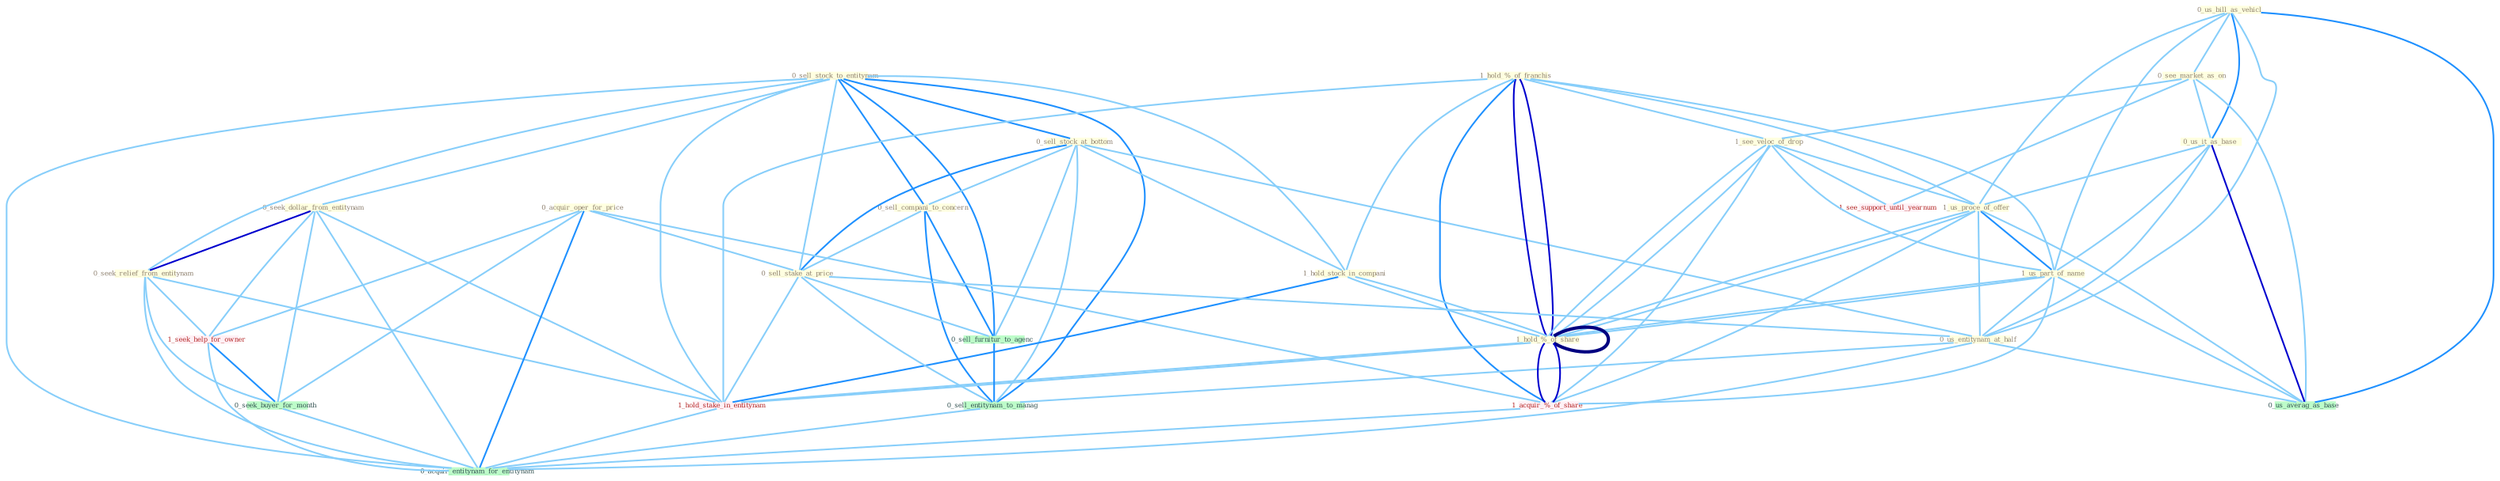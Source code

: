 Graph G{ 
    node
    [shape=polygon,style=filled,width=.5,height=.06,color="#BDFCC9",fixedsize=true,fontsize=4,
    fontcolor="#2f4f4f"];
    {node
    [color="#ffffe0", fontcolor="#8b7d6b"] "0_sell_stock_to_entitynam " "0_sell_stock_at_bottom " "0_seek_dollar_from_entitynam " "1_hold_%_of_franchis " "0_us_bill_as_vehicl " "0_see_market_as_on " "1_see_veloc_of_drop " "0_seek_relief_from_entitynam " "0_us_it_as_base " "1_us_proce_of_offer " "0_acquir_oper_for_price " "0_sell_compani_to_concern " "1_us_part_of_name " "1_hold_stock_in_compani " "0_sell_stake_at_price " "0_us_entitynam_at_half " "1_hold_%_of_share "}
{node [color="#fff0f5", fontcolor="#b22222"] "1_hold_%_of_share " "1_hold_stake_in_entitynam " "1_seek_help_for_owner " "1_acquir_%_of_share " "1_see_support_until_yearnum "}
edge [color="#B0E2FF"];

	"0_sell_stock_to_entitynam " -- "0_sell_stock_at_bottom " [w="2", color="#1e90ff" , len=0.8];
	"0_sell_stock_to_entitynam " -- "0_seek_dollar_from_entitynam " [w="1", color="#87cefa" ];
	"0_sell_stock_to_entitynam " -- "0_seek_relief_from_entitynam " [w="1", color="#87cefa" ];
	"0_sell_stock_to_entitynam " -- "0_sell_compani_to_concern " [w="2", color="#1e90ff" , len=0.8];
	"0_sell_stock_to_entitynam " -- "1_hold_stock_in_compani " [w="1", color="#87cefa" ];
	"0_sell_stock_to_entitynam " -- "0_sell_stake_at_price " [w="1", color="#87cefa" ];
	"0_sell_stock_to_entitynam " -- "1_hold_stake_in_entitynam " [w="1", color="#87cefa" ];
	"0_sell_stock_to_entitynam " -- "0_sell_furnitur_to_agenc " [w="2", color="#1e90ff" , len=0.8];
	"0_sell_stock_to_entitynam " -- "0_sell_entitynam_to_manag " [w="2", color="#1e90ff" , len=0.8];
	"0_sell_stock_to_entitynam " -- "0_acquir_entitynam_for_entitynam " [w="1", color="#87cefa" ];
	"0_sell_stock_at_bottom " -- "0_sell_compani_to_concern " [w="1", color="#87cefa" ];
	"0_sell_stock_at_bottom " -- "1_hold_stock_in_compani " [w="1", color="#87cefa" ];
	"0_sell_stock_at_bottom " -- "0_sell_stake_at_price " [w="2", color="#1e90ff" , len=0.8];
	"0_sell_stock_at_bottom " -- "0_us_entitynam_at_half " [w="1", color="#87cefa" ];
	"0_sell_stock_at_bottom " -- "0_sell_furnitur_to_agenc " [w="1", color="#87cefa" ];
	"0_sell_stock_at_bottom " -- "0_sell_entitynam_to_manag " [w="1", color="#87cefa" ];
	"0_seek_dollar_from_entitynam " -- "0_seek_relief_from_entitynam " [w="3", color="#0000cd" , len=0.6];
	"0_seek_dollar_from_entitynam " -- "1_hold_stake_in_entitynam " [w="1", color="#87cefa" ];
	"0_seek_dollar_from_entitynam " -- "1_seek_help_for_owner " [w="1", color="#87cefa" ];
	"0_seek_dollar_from_entitynam " -- "0_seek_buyer_for_month " [w="1", color="#87cefa" ];
	"0_seek_dollar_from_entitynam " -- "0_acquir_entitynam_for_entitynam " [w="1", color="#87cefa" ];
	"1_hold_%_of_franchis " -- "1_see_veloc_of_drop " [w="1", color="#87cefa" ];
	"1_hold_%_of_franchis " -- "1_us_proce_of_offer " [w="1", color="#87cefa" ];
	"1_hold_%_of_franchis " -- "1_us_part_of_name " [w="1", color="#87cefa" ];
	"1_hold_%_of_franchis " -- "1_hold_stock_in_compani " [w="1", color="#87cefa" ];
	"1_hold_%_of_franchis " -- "1_hold_%_of_share " [w="3", color="#0000cd" , len=0.6];
	"1_hold_%_of_franchis " -- "1_hold_%_of_share " [w="3", color="#0000cd" , len=0.6];
	"1_hold_%_of_franchis " -- "1_hold_stake_in_entitynam " [w="1", color="#87cefa" ];
	"1_hold_%_of_franchis " -- "1_acquir_%_of_share " [w="2", color="#1e90ff" , len=0.8];
	"0_us_bill_as_vehicl " -- "0_see_market_as_on " [w="1", color="#87cefa" ];
	"0_us_bill_as_vehicl " -- "0_us_it_as_base " [w="2", color="#1e90ff" , len=0.8];
	"0_us_bill_as_vehicl " -- "1_us_proce_of_offer " [w="1", color="#87cefa" ];
	"0_us_bill_as_vehicl " -- "1_us_part_of_name " [w="1", color="#87cefa" ];
	"0_us_bill_as_vehicl " -- "0_us_entitynam_at_half " [w="1", color="#87cefa" ];
	"0_us_bill_as_vehicl " -- "0_us_averag_as_base " [w="2", color="#1e90ff" , len=0.8];
	"0_see_market_as_on " -- "1_see_veloc_of_drop " [w="1", color="#87cefa" ];
	"0_see_market_as_on " -- "0_us_it_as_base " [w="1", color="#87cefa" ];
	"0_see_market_as_on " -- "1_see_support_until_yearnum " [w="1", color="#87cefa" ];
	"0_see_market_as_on " -- "0_us_averag_as_base " [w="1", color="#87cefa" ];
	"1_see_veloc_of_drop " -- "1_us_proce_of_offer " [w="1", color="#87cefa" ];
	"1_see_veloc_of_drop " -- "1_us_part_of_name " [w="1", color="#87cefa" ];
	"1_see_veloc_of_drop " -- "1_hold_%_of_share " [w="1", color="#87cefa" ];
	"1_see_veloc_of_drop " -- "1_hold_%_of_share " [w="1", color="#87cefa" ];
	"1_see_veloc_of_drop " -- "1_acquir_%_of_share " [w="1", color="#87cefa" ];
	"1_see_veloc_of_drop " -- "1_see_support_until_yearnum " [w="1", color="#87cefa" ];
	"0_seek_relief_from_entitynam " -- "1_hold_stake_in_entitynam " [w="1", color="#87cefa" ];
	"0_seek_relief_from_entitynam " -- "1_seek_help_for_owner " [w="1", color="#87cefa" ];
	"0_seek_relief_from_entitynam " -- "0_seek_buyer_for_month " [w="1", color="#87cefa" ];
	"0_seek_relief_from_entitynam " -- "0_acquir_entitynam_for_entitynam " [w="1", color="#87cefa" ];
	"0_us_it_as_base " -- "1_us_proce_of_offer " [w="1", color="#87cefa" ];
	"0_us_it_as_base " -- "1_us_part_of_name " [w="1", color="#87cefa" ];
	"0_us_it_as_base " -- "0_us_entitynam_at_half " [w="1", color="#87cefa" ];
	"0_us_it_as_base " -- "0_us_averag_as_base " [w="3", color="#0000cd" , len=0.6];
	"1_us_proce_of_offer " -- "1_us_part_of_name " [w="2", color="#1e90ff" , len=0.8];
	"1_us_proce_of_offer " -- "0_us_entitynam_at_half " [w="1", color="#87cefa" ];
	"1_us_proce_of_offer " -- "1_hold_%_of_share " [w="1", color="#87cefa" ];
	"1_us_proce_of_offer " -- "1_hold_%_of_share " [w="1", color="#87cefa" ];
	"1_us_proce_of_offer " -- "1_acquir_%_of_share " [w="1", color="#87cefa" ];
	"1_us_proce_of_offer " -- "0_us_averag_as_base " [w="1", color="#87cefa" ];
	"0_acquir_oper_for_price " -- "0_sell_stake_at_price " [w="1", color="#87cefa" ];
	"0_acquir_oper_for_price " -- "1_seek_help_for_owner " [w="1", color="#87cefa" ];
	"0_acquir_oper_for_price " -- "0_seek_buyer_for_month " [w="1", color="#87cefa" ];
	"0_acquir_oper_for_price " -- "1_acquir_%_of_share " [w="1", color="#87cefa" ];
	"0_acquir_oper_for_price " -- "0_acquir_entitynam_for_entitynam " [w="2", color="#1e90ff" , len=0.8];
	"0_sell_compani_to_concern " -- "0_sell_stake_at_price " [w="1", color="#87cefa" ];
	"0_sell_compani_to_concern " -- "0_sell_furnitur_to_agenc " [w="2", color="#1e90ff" , len=0.8];
	"0_sell_compani_to_concern " -- "0_sell_entitynam_to_manag " [w="2", color="#1e90ff" , len=0.8];
	"1_us_part_of_name " -- "0_us_entitynam_at_half " [w="1", color="#87cefa" ];
	"1_us_part_of_name " -- "1_hold_%_of_share " [w="1", color="#87cefa" ];
	"1_us_part_of_name " -- "1_hold_%_of_share " [w="1", color="#87cefa" ];
	"1_us_part_of_name " -- "1_acquir_%_of_share " [w="1", color="#87cefa" ];
	"1_us_part_of_name " -- "0_us_averag_as_base " [w="1", color="#87cefa" ];
	"1_hold_stock_in_compani " -- "1_hold_%_of_share " [w="1", color="#87cefa" ];
	"1_hold_stock_in_compani " -- "1_hold_%_of_share " [w="1", color="#87cefa" ];
	"1_hold_stock_in_compani " -- "1_hold_stake_in_entitynam " [w="2", color="#1e90ff" , len=0.8];
	"0_sell_stake_at_price " -- "0_us_entitynam_at_half " [w="1", color="#87cefa" ];
	"0_sell_stake_at_price " -- "1_hold_stake_in_entitynam " [w="1", color="#87cefa" ];
	"0_sell_stake_at_price " -- "0_sell_furnitur_to_agenc " [w="1", color="#87cefa" ];
	"0_sell_stake_at_price " -- "0_sell_entitynam_to_manag " [w="1", color="#87cefa" ];
	"0_us_entitynam_at_half " -- "0_us_averag_as_base " [w="1", color="#87cefa" ];
	"0_us_entitynam_at_half " -- "0_sell_entitynam_to_manag " [w="1", color="#87cefa" ];
	"0_us_entitynam_at_half " -- "0_acquir_entitynam_for_entitynam " [w="1", color="#87cefa" ];
	"1_hold_%_of_share " -- "1_hold_%_of_share " [w="4", style=bold, color="#000080", len=0.4];
	"1_hold_%_of_share " -- "1_hold_stake_in_entitynam " [w="1", color="#87cefa" ];
	"1_hold_%_of_share " -- "1_acquir_%_of_share " [w="3", color="#0000cd" , len=0.6];
	"1_hold_%_of_share " -- "1_hold_stake_in_entitynam " [w="1", color="#87cefa" ];
	"1_hold_%_of_share " -- "1_acquir_%_of_share " [w="3", color="#0000cd" , len=0.6];
	"1_hold_stake_in_entitynam " -- "0_acquir_entitynam_for_entitynam " [w="1", color="#87cefa" ];
	"1_seek_help_for_owner " -- "0_seek_buyer_for_month " [w="2", color="#1e90ff" , len=0.8];
	"1_seek_help_for_owner " -- "0_acquir_entitynam_for_entitynam " [w="1", color="#87cefa" ];
	"0_seek_buyer_for_month " -- "0_acquir_entitynam_for_entitynam " [w="1", color="#87cefa" ];
	"1_acquir_%_of_share " -- "0_acquir_entitynam_for_entitynam " [w="1", color="#87cefa" ];
	"0_sell_furnitur_to_agenc " -- "0_sell_entitynam_to_manag " [w="2", color="#1e90ff" , len=0.8];
	"0_sell_entitynam_to_manag " -- "0_acquir_entitynam_for_entitynam " [w="1", color="#87cefa" ];
}